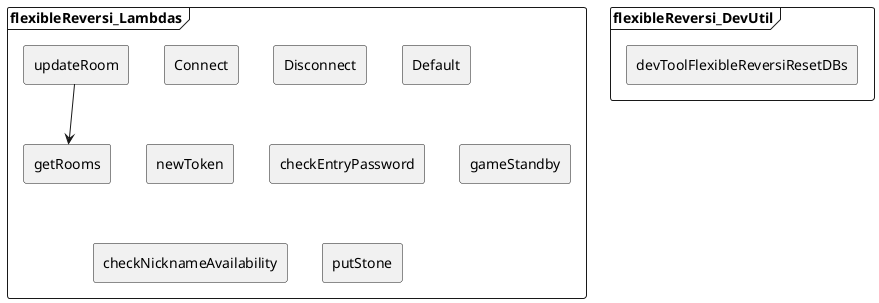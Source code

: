@startuml lambda_relations

frame flexibleReversi_Lambdas {
    agent Connect
    agent Disconnect
    agent Default
    agent newToken
    agent getRooms
    agent updateRoom
    agent checkEntryPassword
    agent gameStandby
    agent checkNicknameAvailability
    agent putStone

    updateRoom --> getRooms
}

frame flexibleReversi_DevUtil {
    agent devToolFlexibleReversiResetDBs
}

@enduml

